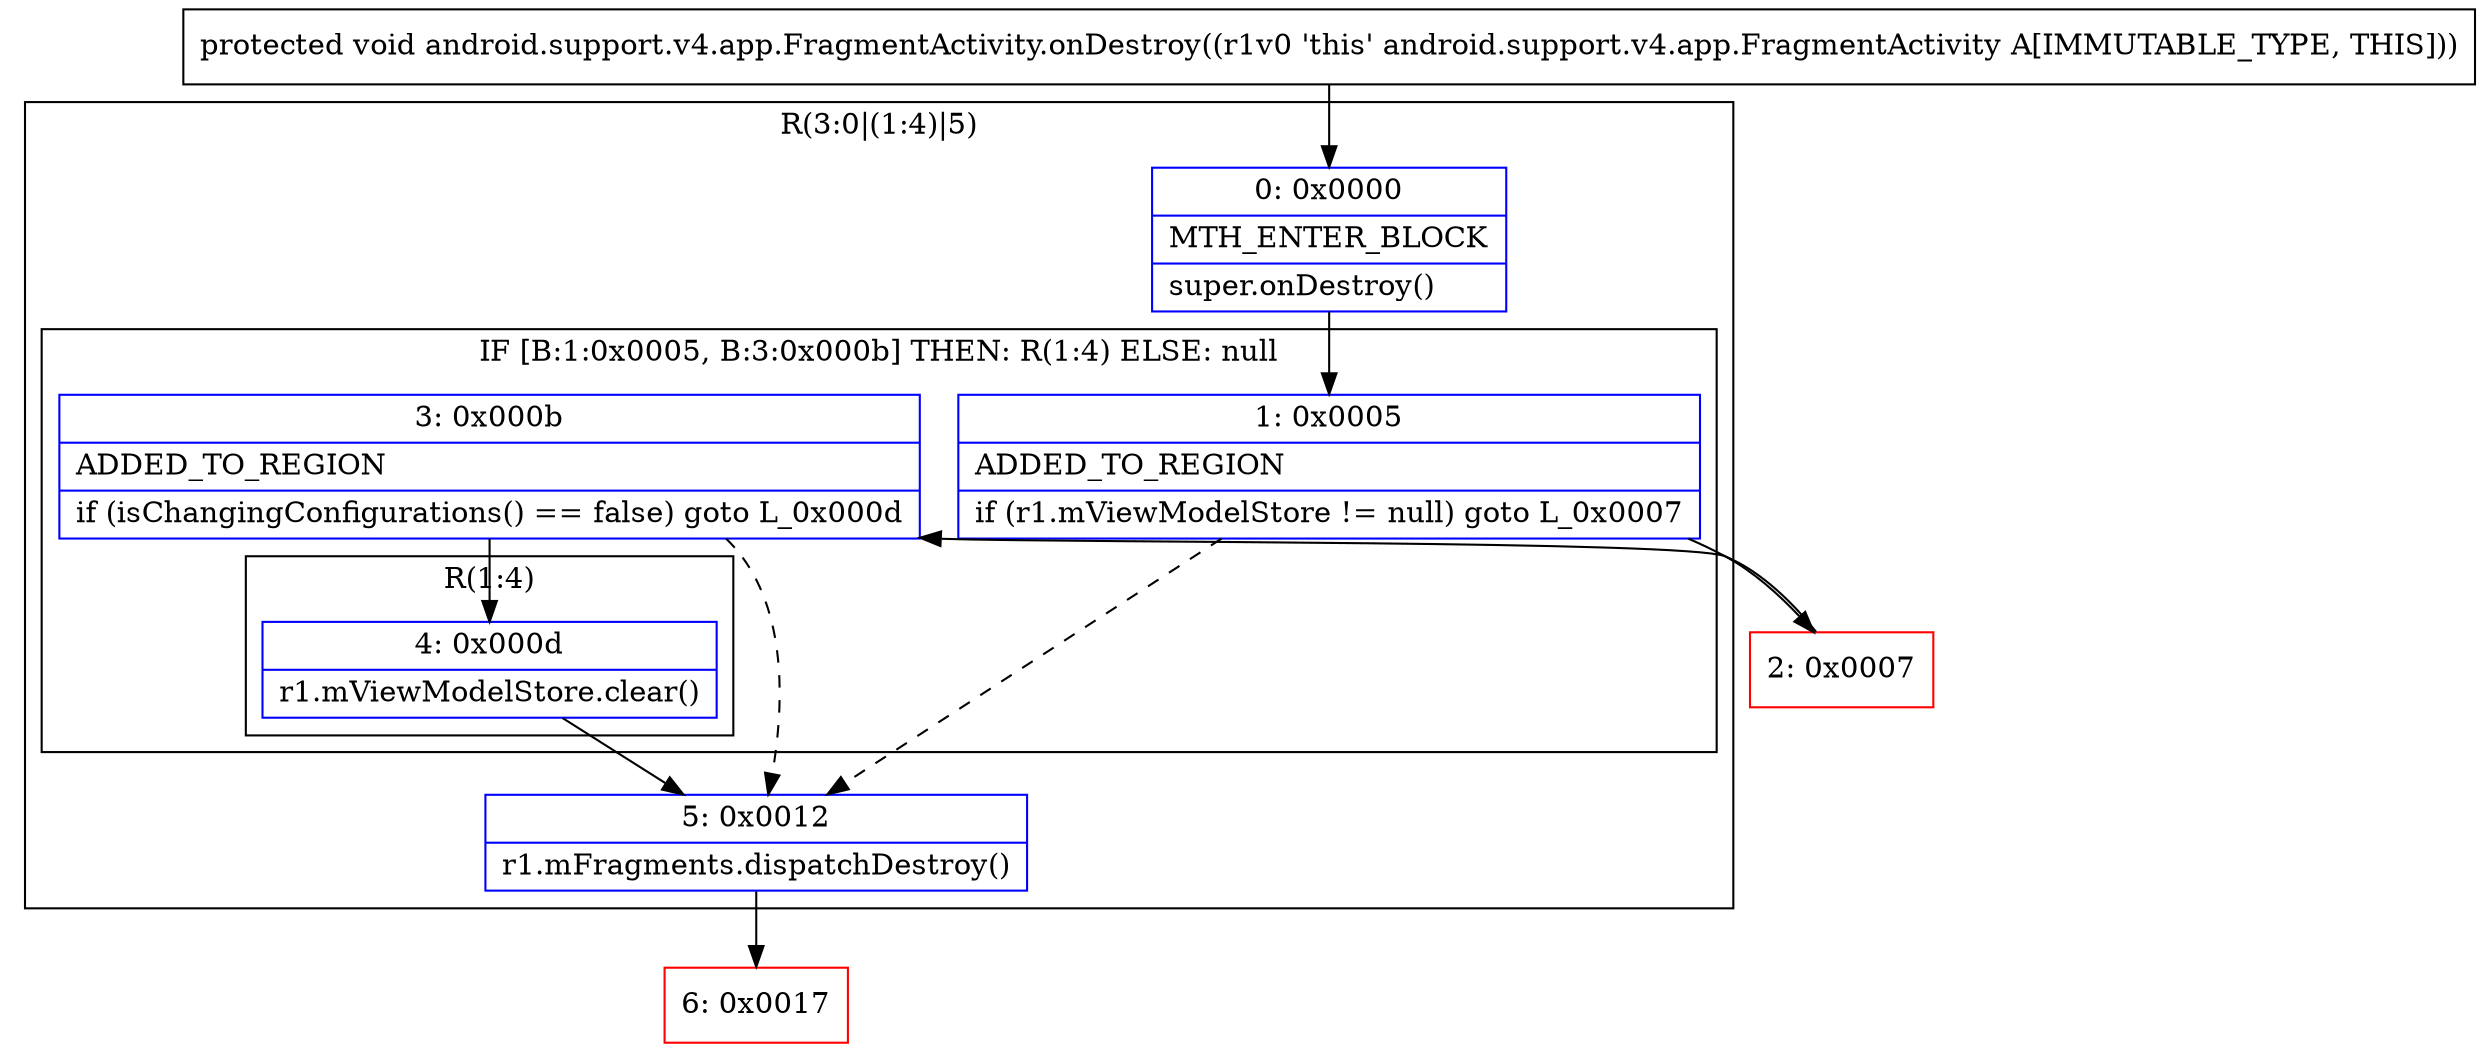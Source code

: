 digraph "CFG forandroid.support.v4.app.FragmentActivity.onDestroy()V" {
subgraph cluster_Region_1936775942 {
label = "R(3:0|(1:4)|5)";
node [shape=record,color=blue];
Node_0 [shape=record,label="{0\:\ 0x0000|MTH_ENTER_BLOCK\l|super.onDestroy()\l}"];
subgraph cluster_IfRegion_1640707423 {
label = "IF [B:1:0x0005, B:3:0x000b] THEN: R(1:4) ELSE: null";
node [shape=record,color=blue];
Node_1 [shape=record,label="{1\:\ 0x0005|ADDED_TO_REGION\l|if (r1.mViewModelStore != null) goto L_0x0007\l}"];
Node_3 [shape=record,label="{3\:\ 0x000b|ADDED_TO_REGION\l|if (isChangingConfigurations() == false) goto L_0x000d\l}"];
subgraph cluster_Region_551700873 {
label = "R(1:4)";
node [shape=record,color=blue];
Node_4 [shape=record,label="{4\:\ 0x000d|r1.mViewModelStore.clear()\l}"];
}
}
Node_5 [shape=record,label="{5\:\ 0x0012|r1.mFragments.dispatchDestroy()\l}"];
}
Node_2 [shape=record,color=red,label="{2\:\ 0x0007}"];
Node_6 [shape=record,color=red,label="{6\:\ 0x0017}"];
MethodNode[shape=record,label="{protected void android.support.v4.app.FragmentActivity.onDestroy((r1v0 'this' android.support.v4.app.FragmentActivity A[IMMUTABLE_TYPE, THIS])) }"];
MethodNode -> Node_0;
Node_0 -> Node_1;
Node_1 -> Node_2;
Node_1 -> Node_5[style=dashed];
Node_3 -> Node_4;
Node_3 -> Node_5[style=dashed];
Node_4 -> Node_5;
Node_5 -> Node_6;
Node_2 -> Node_3;
}

